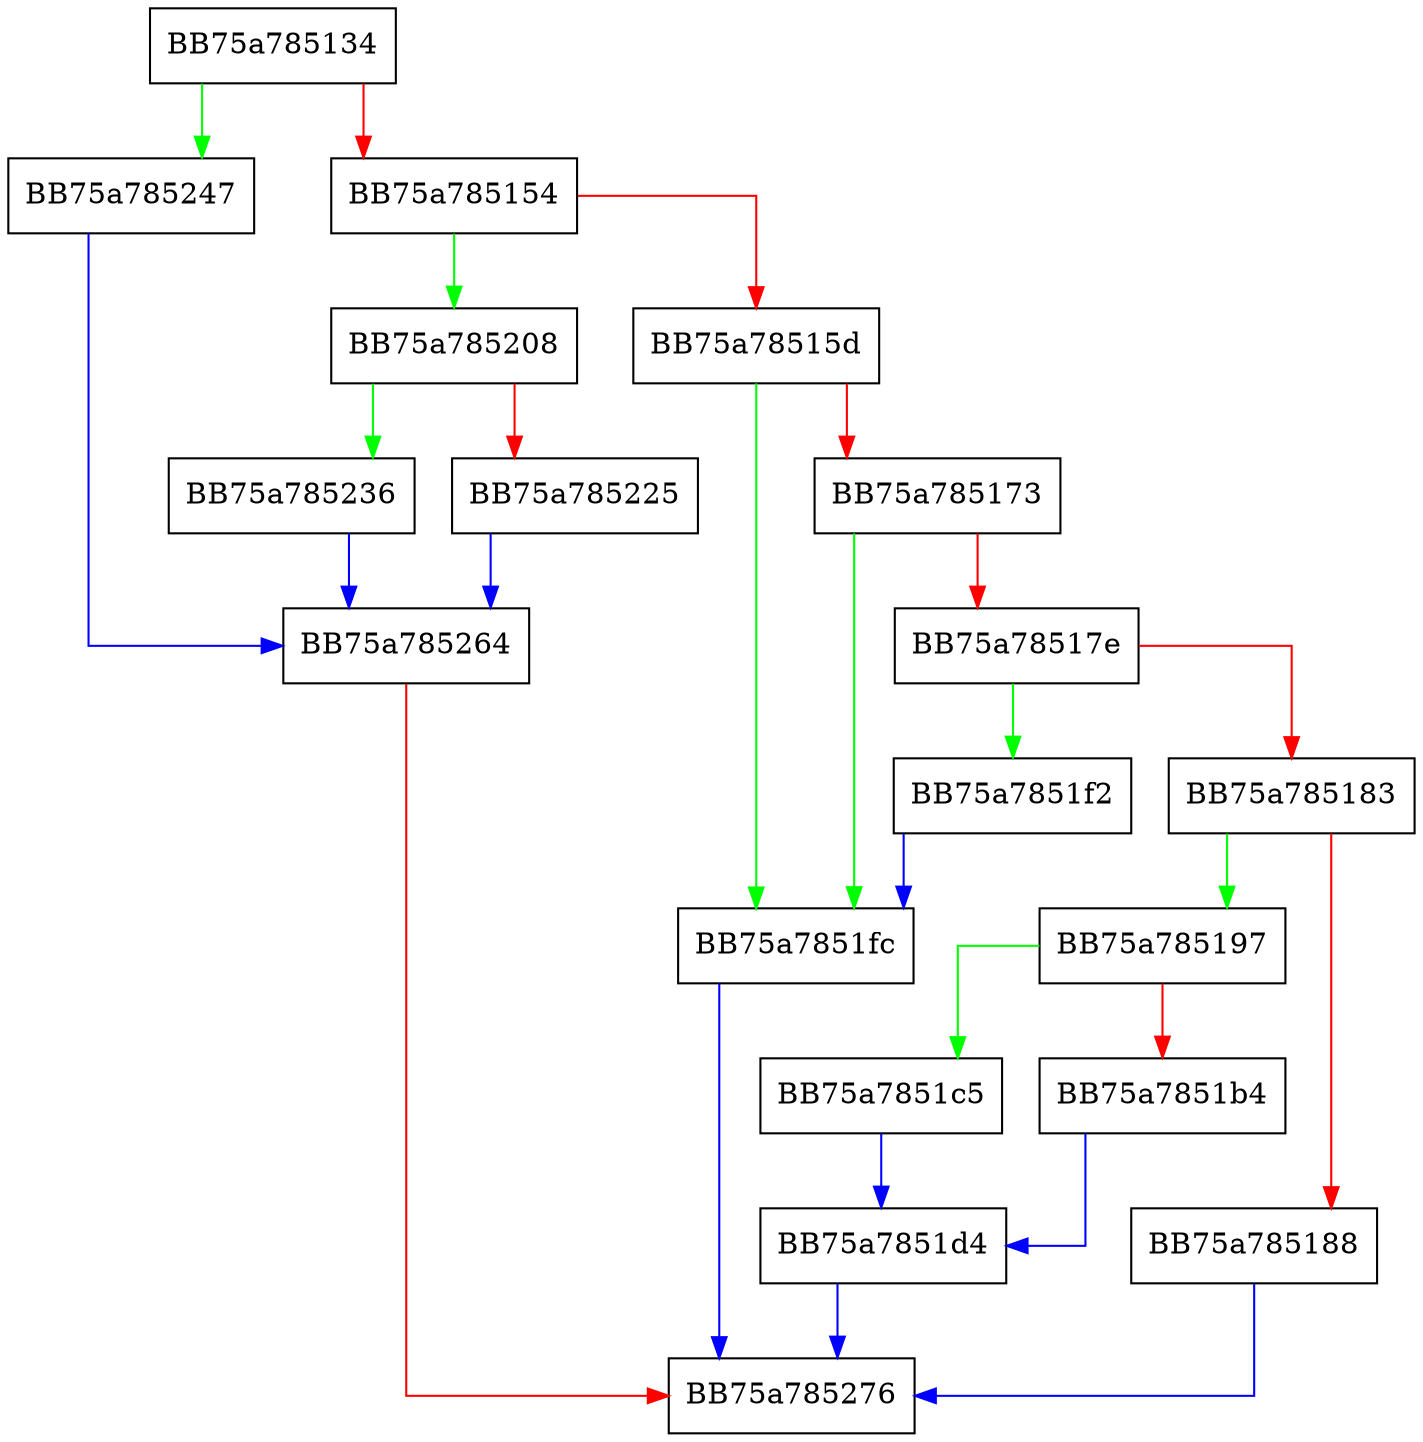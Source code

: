 digraph getArgumentTypes {
  node [shape="box"];
  graph [splines=ortho];
  BB75a785134 -> BB75a785247 [color="green"];
  BB75a785134 -> BB75a785154 [color="red"];
  BB75a785154 -> BB75a785208 [color="green"];
  BB75a785154 -> BB75a78515d [color="red"];
  BB75a78515d -> BB75a7851fc [color="green"];
  BB75a78515d -> BB75a785173 [color="red"];
  BB75a785173 -> BB75a7851fc [color="green"];
  BB75a785173 -> BB75a78517e [color="red"];
  BB75a78517e -> BB75a7851f2 [color="green"];
  BB75a78517e -> BB75a785183 [color="red"];
  BB75a785183 -> BB75a785197 [color="green"];
  BB75a785183 -> BB75a785188 [color="red"];
  BB75a785188 -> BB75a785276 [color="blue"];
  BB75a785197 -> BB75a7851c5 [color="green"];
  BB75a785197 -> BB75a7851b4 [color="red"];
  BB75a7851b4 -> BB75a7851d4 [color="blue"];
  BB75a7851c5 -> BB75a7851d4 [color="blue"];
  BB75a7851d4 -> BB75a785276 [color="blue"];
  BB75a7851f2 -> BB75a7851fc [color="blue"];
  BB75a7851fc -> BB75a785276 [color="blue"];
  BB75a785208 -> BB75a785236 [color="green"];
  BB75a785208 -> BB75a785225 [color="red"];
  BB75a785225 -> BB75a785264 [color="blue"];
  BB75a785236 -> BB75a785264 [color="blue"];
  BB75a785247 -> BB75a785264 [color="blue"];
  BB75a785264 -> BB75a785276 [color="red"];
}